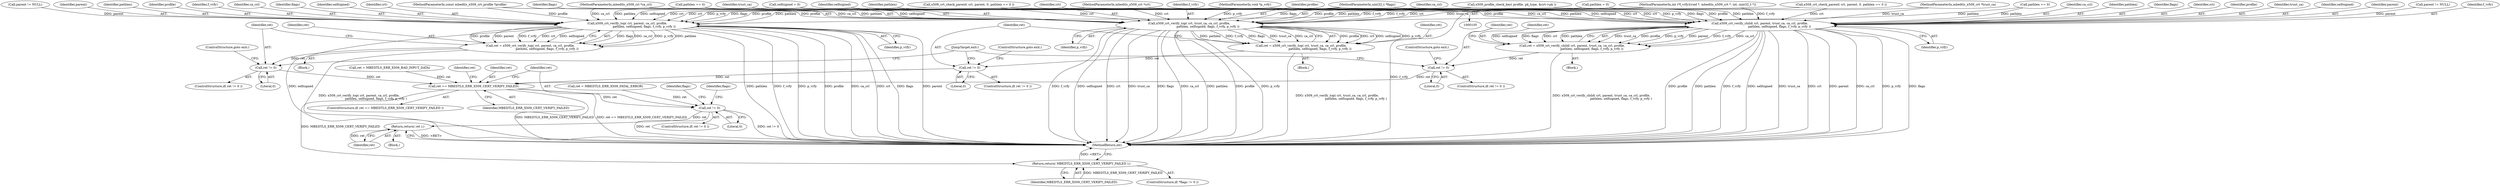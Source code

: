 digraph "0_mbedtls_31458a18788b0cf0b722acda9bb2f2fe13a3fb32_0@pointer" {
"1000112" [label="(MethodParameterIn,int (*f_vrfy)(void *, mbedtls_x509_crt *, int, uint32_t *))"];
"1000382" [label="(Call,x509_crt_verify_top( crt, parent, ca_crl, profile,\n                                   pathlen, selfsigned, flags, f_vrfy, p_vrfy ))"];
"1000380" [label="(Call,ret = x509_crt_verify_top( crt, parent, ca_crl, profile,\n                                   pathlen, selfsigned, flags, f_vrfy, p_vrfy ))"];
"1000393" [label="(Call,ret != 0)"];
"1000468" [label="(Call,ret == MBEDTLS_ERR_X509_CERT_VERIFY_FAILED)"];
"1000475" [label="(Call,ret != 0)"];
"1000486" [label="(Return,return( ret );)"];
"1000493" [label="(Return,return( MBEDTLS_ERR_X509_CERT_VERIFY_FAILED );)"];
"1000431" [label="(Call,x509_crt_verify_child( crt, parent, trust_ca, ca_crl, profile,\n                                         pathlen, selfsigned, flags, f_vrfy, p_vrfy ))"];
"1000429" [label="(Call,ret = x509_crt_verify_child( crt, parent, trust_ca, ca_crl, profile,\n                                         pathlen, selfsigned, flags, f_vrfy, p_vrfy ))"];
"1000443" [label="(Call,ret != 0)"];
"1000451" [label="(Call,x509_crt_verify_top( crt, trust_ca, ca_crl, profile,\n                                       pathlen, selfsigned, flags, f_vrfy, p_vrfy ))"];
"1000449" [label="(Call,ret = x509_crt_verify_top( crt, trust_ca, ca_crl, profile,\n                                       pathlen, selfsigned, flags, f_vrfy, p_vrfy ))"];
"1000462" [label="(Call,ret != 0)"];
"1000113" [label="(MethodParameterIn,void *p_vrfy)"];
"1000112" [label="(MethodParameterIn,int (*f_vrfy)(void *, mbedtls_x509_crt *, int, uint32_t *))"];
"1000474" [label="(ControlStructure,if( ret != 0 ))"];
"1000419" [label="(Call,pathlen == 0)"];
"1000466" [label="(JumpTarget,exit:)"];
"1000458" [label="(Identifier,flags)"];
"1000477" [label="(Literal,0)"];
"1000468" [label="(Call,ret == MBEDTLS_ERR_X509_CERT_VERIFY_FAILED)"];
"1000111" [label="(MethodParameterIn,uint32_t *flags)"];
"1000446" [label="(ControlStructure,goto exit;)"];
"1000453" [label="(Identifier,trust_ca)"];
"1000481" [label="(Identifier,flags)"];
"1000457" [label="(Identifier,selfsigned)"];
"1000450" [label="(Identifier,ret)"];
"1000382" [label="(Call,x509_crt_verify_top( crt, parent, ca_crl, profile,\n                                   pathlen, selfsigned, flags, f_vrfy, p_vrfy ))"];
"1000432" [label="(Identifier,crt)"];
"1000381" [label="(Identifier,ret)"];
"1000491" [label="(Identifier,flags)"];
"1000475" [label="(Call,ret != 0)"];
"1000476" [label="(Identifier,ret)"];
"1000108" [label="(MethodParameterIn,mbedtls_x509_crl *ca_crl)"];
"1000436" [label="(Identifier,profile)"];
"1000463" [label="(Identifier,ret)"];
"1000434" [label="(Identifier,trust_ca)"];
"1000497" [label="(MethodReturn,int)"];
"1000462" [label="(Call,ret != 0)"];
"1000415" [label="(Call,x509_crt_check_parent( crt, parent, 0, pathlen == 0 ))"];
"1000396" [label="(ControlStructure,goto exit;)"];
"1000442" [label="(ControlStructure,if( ret != 0 ))"];
"1000451" [label="(Call,x509_crt_verify_top( crt, trust_ca, ca_crl, profile,\n                                       pathlen, selfsigned, flags, f_vrfy, p_vrfy ))"];
"1000460" [label="(Identifier,p_vrfy)"];
"1000438" [label="(Identifier,selfsigned)"];
"1000393" [label="(Call,ret != 0)"];
"1000392" [label="(ControlStructure,if( ret != 0 ))"];
"1000107" [label="(MethodParameterIn,mbedtls_x509_crt *trust_ca)"];
"1000106" [label="(MethodParameterIn,mbedtls_x509_crt *crt)"];
"1000467" [label="(ControlStructure,if( ret == MBEDTLS_ERR_X509_CERT_VERIFY_FAILED ))"];
"1000388" [label="(Identifier,selfsigned)"];
"1000433" [label="(Identifier,parent)"];
"1000383" [label="(Identifier,crt)"];
"1000429" [label="(Call,ret = x509_crt_verify_child( crt, parent, trust_ca, ca_crl, profile,\n                                         pathlen, selfsigned, flags, f_vrfy, p_vrfy ))"];
"1000494" [label="(Identifier,MBEDTLS_ERR_X509_CERT_VERIFY_FAILED)"];
"1000452" [label="(Identifier,crt)"];
"1000376" [label="(Call,parent != NULL)"];
"1000471" [label="(Call,ret = MBEDTLS_ERR_X509_FATAL_ERROR)"];
"1000380" [label="(Call,ret = x509_crt_verify_top( crt, parent, ca_crl, profile,\n                                   pathlen, selfsigned, flags, f_vrfy, p_vrfy ))"];
"1000459" [label="(Identifier,f_vrfy)"];
"1000469" [label="(Identifier,ret)"];
"1000488" [label="(ControlStructure,if( *flags != 0 ))"];
"1000384" [label="(Identifier,parent)"];
"1000455" [label="(Identifier,profile)"];
"1000448" [label="(Block,)"];
"1000461" [label="(ControlStructure,if( ret != 0 ))"];
"1000387" [label="(Identifier,pathlen)"];
"1000465" [label="(ControlStructure,goto exit;)"];
"1000449" [label="(Call,ret = x509_crt_verify_top( crt, trust_ca, ca_crl, profile,\n                                       pathlen, selfsigned, flags, f_vrfy, p_vrfy ))"];
"1000486" [label="(Return,return( ret );)"];
"1000464" [label="(Literal,0)"];
"1000122" [label="(Call,selfsigned = 0)"];
"1000470" [label="(Identifier,MBEDTLS_ERR_X509_CERT_VERIFY_FAILED)"];
"1000425" [label="(Call,parent != NULL)"];
"1000118" [label="(Call,pathlen = 0)"];
"1000454" [label="(Identifier,ca_crl)"];
"1000370" [label="(Call,pathlen == 0)"];
"1000441" [label="(Identifier,p_vrfy)"];
"1000386" [label="(Identifier,profile)"];
"1000379" [label="(Block,)"];
"1000444" [label="(Identifier,ret)"];
"1000390" [label="(Identifier,f_vrfy)"];
"1000440" [label="(Identifier,f_vrfy)"];
"1000445" [label="(Literal,0)"];
"1000487" [label="(Identifier,ret)"];
"1000339" [label="(Call,x509_profile_check_key( profile, pk_type, &crt->pk ))"];
"1000395" [label="(Literal,0)"];
"1000394" [label="(Identifier,ret)"];
"1000478" [label="(Block,)"];
"1000435" [label="(Identifier,ca_crl)"];
"1000385" [label="(Identifier,ca_crl)"];
"1000391" [label="(Identifier,p_vrfy)"];
"1000109" [label="(MethodParameterIn,const mbedtls_x509_crt_profile *profile)"];
"1000493" [label="(Return,return( MBEDTLS_ERR_X509_CERT_VERIFY_FAILED );)"];
"1000437" [label="(Identifier,pathlen)"];
"1000141" [label="(Call,ret = MBEDTLS_ERR_X509_BAD_INPUT_DATA)"];
"1000443" [label="(Call,ret != 0)"];
"1000456" [label="(Identifier,pathlen)"];
"1000431" [label="(Call,x509_crt_verify_child( crt, parent, trust_ca, ca_crl, profile,\n                                         pathlen, selfsigned, flags, f_vrfy, p_vrfy ))"];
"1000389" [label="(Identifier,flags)"];
"1000472" [label="(Identifier,ret)"];
"1000366" [label="(Call,x509_crt_check_parent( crt, parent, 0, pathlen == 0 ))"];
"1000428" [label="(Block,)"];
"1000430" [label="(Identifier,ret)"];
"1000439" [label="(Identifier,flags)"];
"1000112" -> "1000105"  [label="AST: "];
"1000112" -> "1000497"  [label="DDG: f_vrfy"];
"1000112" -> "1000382"  [label="DDG: f_vrfy"];
"1000112" -> "1000431"  [label="DDG: f_vrfy"];
"1000112" -> "1000451"  [label="DDG: f_vrfy"];
"1000382" -> "1000380"  [label="AST: "];
"1000382" -> "1000391"  [label="CFG: "];
"1000383" -> "1000382"  [label="AST: "];
"1000384" -> "1000382"  [label="AST: "];
"1000385" -> "1000382"  [label="AST: "];
"1000386" -> "1000382"  [label="AST: "];
"1000387" -> "1000382"  [label="AST: "];
"1000388" -> "1000382"  [label="AST: "];
"1000389" -> "1000382"  [label="AST: "];
"1000390" -> "1000382"  [label="AST: "];
"1000391" -> "1000382"  [label="AST: "];
"1000380" -> "1000382"  [label="CFG: "];
"1000382" -> "1000497"  [label="DDG: crt"];
"1000382" -> "1000497"  [label="DDG: flags"];
"1000382" -> "1000497"  [label="DDG: parent"];
"1000382" -> "1000497"  [label="DDG: selfsigned"];
"1000382" -> "1000497"  [label="DDG: pathlen"];
"1000382" -> "1000497"  [label="DDG: f_vrfy"];
"1000382" -> "1000497"  [label="DDG: p_vrfy"];
"1000382" -> "1000497"  [label="DDG: profile"];
"1000382" -> "1000497"  [label="DDG: ca_crl"];
"1000382" -> "1000380"  [label="DDG: flags"];
"1000382" -> "1000380"  [label="DDG: ca_crl"];
"1000382" -> "1000380"  [label="DDG: p_vrfy"];
"1000382" -> "1000380"  [label="DDG: pathlen"];
"1000382" -> "1000380"  [label="DDG: profile"];
"1000382" -> "1000380"  [label="DDG: parent"];
"1000382" -> "1000380"  [label="DDG: f_vrfy"];
"1000382" -> "1000380"  [label="DDG: crt"];
"1000382" -> "1000380"  [label="DDG: selfsigned"];
"1000366" -> "1000382"  [label="DDG: crt"];
"1000106" -> "1000382"  [label="DDG: crt"];
"1000376" -> "1000382"  [label="DDG: parent"];
"1000108" -> "1000382"  [label="DDG: ca_crl"];
"1000339" -> "1000382"  [label="DDG: profile"];
"1000109" -> "1000382"  [label="DDG: profile"];
"1000118" -> "1000382"  [label="DDG: pathlen"];
"1000370" -> "1000382"  [label="DDG: pathlen"];
"1000122" -> "1000382"  [label="DDG: selfsigned"];
"1000111" -> "1000382"  [label="DDG: flags"];
"1000113" -> "1000382"  [label="DDG: p_vrfy"];
"1000380" -> "1000379"  [label="AST: "];
"1000381" -> "1000380"  [label="AST: "];
"1000394" -> "1000380"  [label="CFG: "];
"1000380" -> "1000497"  [label="DDG: x509_crt_verify_top( crt, parent, ca_crl, profile,\n                                   pathlen, selfsigned, flags, f_vrfy, p_vrfy )"];
"1000380" -> "1000393"  [label="DDG: ret"];
"1000393" -> "1000392"  [label="AST: "];
"1000393" -> "1000395"  [label="CFG: "];
"1000394" -> "1000393"  [label="AST: "];
"1000395" -> "1000393"  [label="AST: "];
"1000396" -> "1000393"  [label="CFG: "];
"1000466" -> "1000393"  [label="CFG: "];
"1000393" -> "1000468"  [label="DDG: ret"];
"1000468" -> "1000467"  [label="AST: "];
"1000468" -> "1000470"  [label="CFG: "];
"1000469" -> "1000468"  [label="AST: "];
"1000470" -> "1000468"  [label="AST: "];
"1000472" -> "1000468"  [label="CFG: "];
"1000476" -> "1000468"  [label="CFG: "];
"1000468" -> "1000497"  [label="DDG: ret == MBEDTLS_ERR_X509_CERT_VERIFY_FAILED"];
"1000468" -> "1000497"  [label="DDG: MBEDTLS_ERR_X509_CERT_VERIFY_FAILED"];
"1000141" -> "1000468"  [label="DDG: ret"];
"1000462" -> "1000468"  [label="DDG: ret"];
"1000443" -> "1000468"  [label="DDG: ret"];
"1000468" -> "1000475"  [label="DDG: ret"];
"1000468" -> "1000493"  [label="DDG: MBEDTLS_ERR_X509_CERT_VERIFY_FAILED"];
"1000475" -> "1000474"  [label="AST: "];
"1000475" -> "1000477"  [label="CFG: "];
"1000476" -> "1000475"  [label="AST: "];
"1000477" -> "1000475"  [label="AST: "];
"1000481" -> "1000475"  [label="CFG: "];
"1000491" -> "1000475"  [label="CFG: "];
"1000475" -> "1000497"  [label="DDG: ret"];
"1000475" -> "1000497"  [label="DDG: ret != 0"];
"1000471" -> "1000475"  [label="DDG: ret"];
"1000475" -> "1000486"  [label="DDG: ret"];
"1000486" -> "1000478"  [label="AST: "];
"1000486" -> "1000487"  [label="CFG: "];
"1000487" -> "1000486"  [label="AST: "];
"1000497" -> "1000486"  [label="CFG: "];
"1000486" -> "1000497"  [label="DDG: <RET>"];
"1000487" -> "1000486"  [label="DDG: ret"];
"1000493" -> "1000488"  [label="AST: "];
"1000493" -> "1000494"  [label="CFG: "];
"1000494" -> "1000493"  [label="AST: "];
"1000497" -> "1000493"  [label="CFG: "];
"1000493" -> "1000497"  [label="DDG: <RET>"];
"1000494" -> "1000493"  [label="DDG: MBEDTLS_ERR_X509_CERT_VERIFY_FAILED"];
"1000431" -> "1000429"  [label="AST: "];
"1000431" -> "1000441"  [label="CFG: "];
"1000432" -> "1000431"  [label="AST: "];
"1000433" -> "1000431"  [label="AST: "];
"1000434" -> "1000431"  [label="AST: "];
"1000435" -> "1000431"  [label="AST: "];
"1000436" -> "1000431"  [label="AST: "];
"1000437" -> "1000431"  [label="AST: "];
"1000438" -> "1000431"  [label="AST: "];
"1000439" -> "1000431"  [label="AST: "];
"1000440" -> "1000431"  [label="AST: "];
"1000441" -> "1000431"  [label="AST: "];
"1000429" -> "1000431"  [label="CFG: "];
"1000431" -> "1000497"  [label="DDG: profile"];
"1000431" -> "1000497"  [label="DDG: pathlen"];
"1000431" -> "1000497"  [label="DDG: f_vrfy"];
"1000431" -> "1000497"  [label="DDG: selfsigned"];
"1000431" -> "1000497"  [label="DDG: trust_ca"];
"1000431" -> "1000497"  [label="DDG: crt"];
"1000431" -> "1000497"  [label="DDG: parent"];
"1000431" -> "1000497"  [label="DDG: ca_crl"];
"1000431" -> "1000497"  [label="DDG: p_vrfy"];
"1000431" -> "1000497"  [label="DDG: flags"];
"1000431" -> "1000429"  [label="DDG: trust_ca"];
"1000431" -> "1000429"  [label="DDG: profile"];
"1000431" -> "1000429"  [label="DDG: p_vrfy"];
"1000431" -> "1000429"  [label="DDG: parent"];
"1000431" -> "1000429"  [label="DDG: f_vrfy"];
"1000431" -> "1000429"  [label="DDG: ca_crl"];
"1000431" -> "1000429"  [label="DDG: selfsigned"];
"1000431" -> "1000429"  [label="DDG: flags"];
"1000431" -> "1000429"  [label="DDG: crt"];
"1000431" -> "1000429"  [label="DDG: pathlen"];
"1000366" -> "1000431"  [label="DDG: crt"];
"1000415" -> "1000431"  [label="DDG: crt"];
"1000106" -> "1000431"  [label="DDG: crt"];
"1000425" -> "1000431"  [label="DDG: parent"];
"1000107" -> "1000431"  [label="DDG: trust_ca"];
"1000108" -> "1000431"  [label="DDG: ca_crl"];
"1000339" -> "1000431"  [label="DDG: profile"];
"1000109" -> "1000431"  [label="DDG: profile"];
"1000419" -> "1000431"  [label="DDG: pathlen"];
"1000118" -> "1000431"  [label="DDG: pathlen"];
"1000370" -> "1000431"  [label="DDG: pathlen"];
"1000122" -> "1000431"  [label="DDG: selfsigned"];
"1000111" -> "1000431"  [label="DDG: flags"];
"1000113" -> "1000431"  [label="DDG: p_vrfy"];
"1000429" -> "1000428"  [label="AST: "];
"1000430" -> "1000429"  [label="AST: "];
"1000444" -> "1000429"  [label="CFG: "];
"1000429" -> "1000497"  [label="DDG: x509_crt_verify_child( crt, parent, trust_ca, ca_crl, profile,\n                                         pathlen, selfsigned, flags, f_vrfy, p_vrfy )"];
"1000429" -> "1000443"  [label="DDG: ret"];
"1000443" -> "1000442"  [label="AST: "];
"1000443" -> "1000445"  [label="CFG: "];
"1000444" -> "1000443"  [label="AST: "];
"1000445" -> "1000443"  [label="AST: "];
"1000446" -> "1000443"  [label="CFG: "];
"1000466" -> "1000443"  [label="CFG: "];
"1000451" -> "1000449"  [label="AST: "];
"1000451" -> "1000460"  [label="CFG: "];
"1000452" -> "1000451"  [label="AST: "];
"1000453" -> "1000451"  [label="AST: "];
"1000454" -> "1000451"  [label="AST: "];
"1000455" -> "1000451"  [label="AST: "];
"1000456" -> "1000451"  [label="AST: "];
"1000457" -> "1000451"  [label="AST: "];
"1000458" -> "1000451"  [label="AST: "];
"1000459" -> "1000451"  [label="AST: "];
"1000460" -> "1000451"  [label="AST: "];
"1000449" -> "1000451"  [label="CFG: "];
"1000451" -> "1000497"  [label="DDG: profile"];
"1000451" -> "1000497"  [label="DDG: p_vrfy"];
"1000451" -> "1000497"  [label="DDG: f_vrfy"];
"1000451" -> "1000497"  [label="DDG: selfsigned"];
"1000451" -> "1000497"  [label="DDG: crt"];
"1000451" -> "1000497"  [label="DDG: trust_ca"];
"1000451" -> "1000497"  [label="DDG: flags"];
"1000451" -> "1000497"  [label="DDG: ca_crl"];
"1000451" -> "1000497"  [label="DDG: pathlen"];
"1000451" -> "1000449"  [label="DDG: profile"];
"1000451" -> "1000449"  [label="DDG: crt"];
"1000451" -> "1000449"  [label="DDG: selfsigned"];
"1000451" -> "1000449"  [label="DDG: p_vrfy"];
"1000451" -> "1000449"  [label="DDG: pathlen"];
"1000451" -> "1000449"  [label="DDG: f_vrfy"];
"1000451" -> "1000449"  [label="DDG: flags"];
"1000451" -> "1000449"  [label="DDG: trust_ca"];
"1000451" -> "1000449"  [label="DDG: ca_crl"];
"1000366" -> "1000451"  [label="DDG: crt"];
"1000415" -> "1000451"  [label="DDG: crt"];
"1000106" -> "1000451"  [label="DDG: crt"];
"1000107" -> "1000451"  [label="DDG: trust_ca"];
"1000108" -> "1000451"  [label="DDG: ca_crl"];
"1000339" -> "1000451"  [label="DDG: profile"];
"1000109" -> "1000451"  [label="DDG: profile"];
"1000419" -> "1000451"  [label="DDG: pathlen"];
"1000118" -> "1000451"  [label="DDG: pathlen"];
"1000370" -> "1000451"  [label="DDG: pathlen"];
"1000122" -> "1000451"  [label="DDG: selfsigned"];
"1000111" -> "1000451"  [label="DDG: flags"];
"1000113" -> "1000451"  [label="DDG: p_vrfy"];
"1000449" -> "1000448"  [label="AST: "];
"1000450" -> "1000449"  [label="AST: "];
"1000463" -> "1000449"  [label="CFG: "];
"1000449" -> "1000497"  [label="DDG: x509_crt_verify_top( crt, trust_ca, ca_crl, profile,\n                                       pathlen, selfsigned, flags, f_vrfy, p_vrfy )"];
"1000449" -> "1000462"  [label="DDG: ret"];
"1000462" -> "1000461"  [label="AST: "];
"1000462" -> "1000464"  [label="CFG: "];
"1000463" -> "1000462"  [label="AST: "];
"1000464" -> "1000462"  [label="AST: "];
"1000465" -> "1000462"  [label="CFG: "];
"1000466" -> "1000462"  [label="CFG: "];
}
